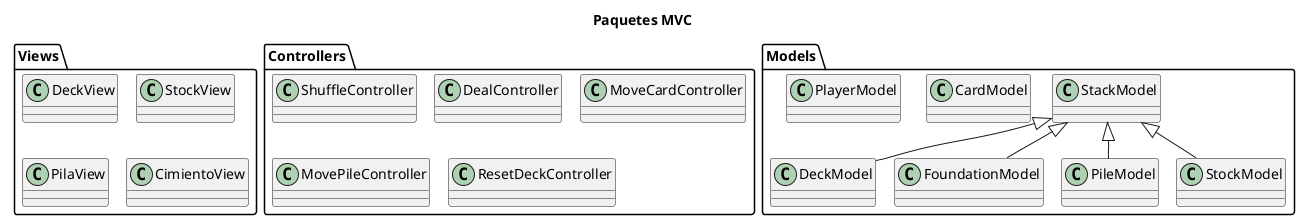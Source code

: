 @startuml ArquitecturaMVC
!pragma layout smetana
title Paquetes MVC
top to bottom direction
' left to right direction
package Views {
    class DeckView
    class StockView
    class PilaView
    class CimientoView
}
top to bottom direction
package Controllers {
    class ShuffleController
    class DealController
    class MoveCardController
    class MovePileController
    class ResetDeckController
}
top to bottom direction
package Models {
    class StackModel
    class CardModel
    class PlayerModel
    class DeckModel
    class FoundationModel
    class PileModel
    class StockModel
    StackModel <|-down- DeckModel
    StackModel <|-down- FoundationModel
    StackModel <|-down- PileModel
    StackModel <|-down- StockModel
}
 
@enduml 